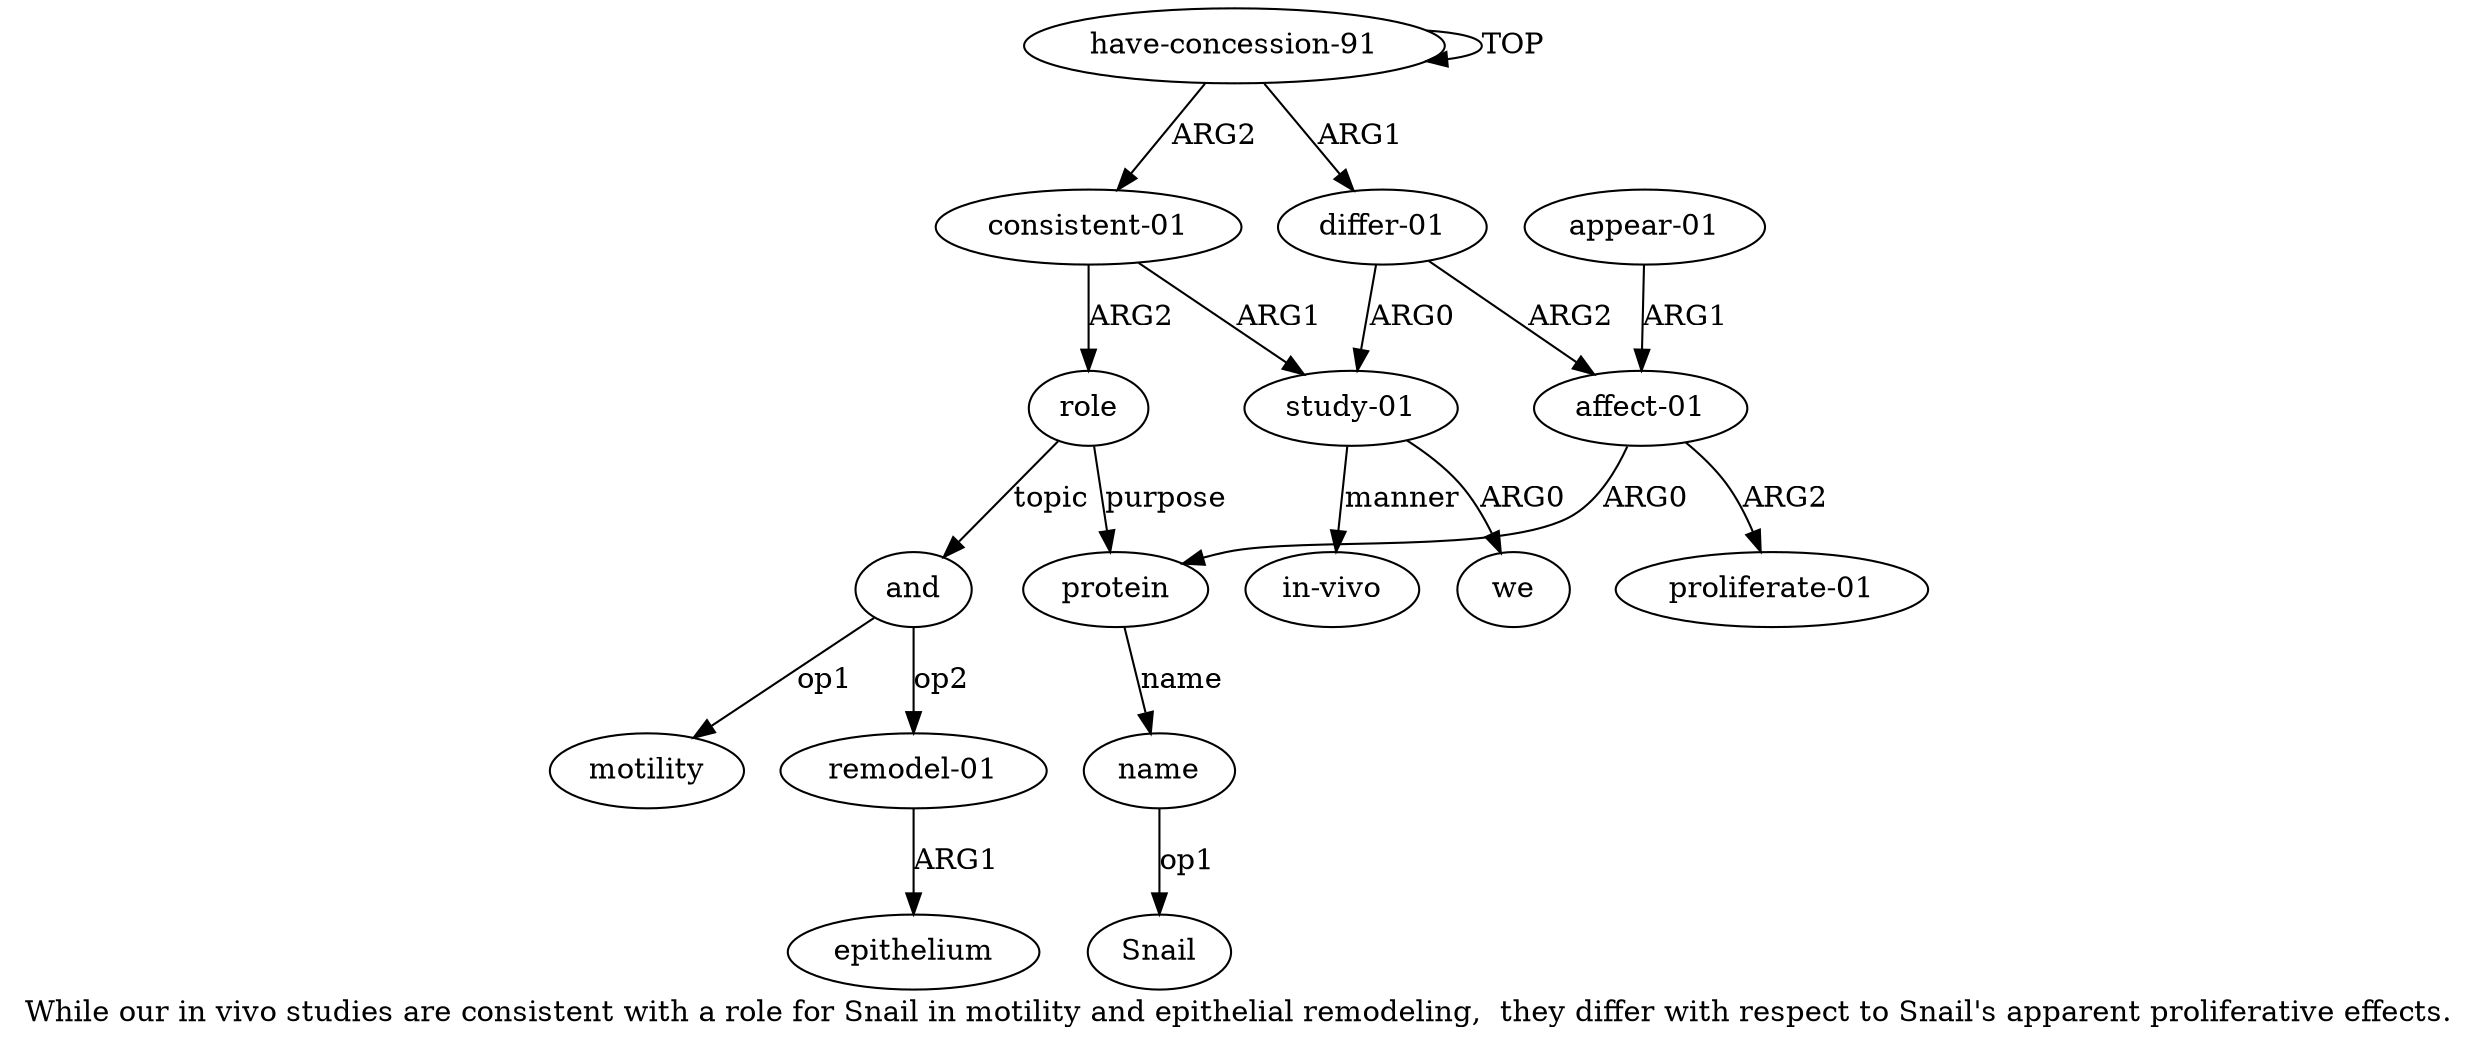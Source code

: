 digraph  {
	graph [label="While our in vivo studies are consistent with a role for Snail in motility and epithelial remodeling,  they differ with respect \
to Snail's apparent proliferative effects."];
	node [label="\N"];
	a15	 [color=black,
		gold_ind=15,
		gold_label=epithelium,
		label=epithelium,
		test_ind=15,
		test_label=epithelium];
	a14	 [color=black,
		gold_ind=14,
		gold_label="remodel-01",
		label="remodel-01",
		test_ind=14,
		test_label="remodel-01"];
	a14 -> a15 [key=0,
	color=black,
	gold_label=ARG1,
	label=ARG1,
	test_label=ARG1];
a11 [color=black,
	gold_ind=11,
	gold_label=role,
	label=role,
	test_ind=11,
	test_label=role];
a12 [color=black,
	gold_ind=12,
	gold_label=and,
	label=and,
	test_ind=12,
	test_label=and];
a11 -> a12 [key=0,
color=black,
gold_label=topic,
label=topic,
test_label=topic];
a3 [color=black,
gold_ind=3,
gold_label=protein,
label=protein,
test_ind=3,
test_label=protein];
a11 -> a3 [key=0,
color=black,
gold_label=purpose,
label=purpose,
test_label=purpose];
a10 [color=black,
gold_ind=10,
gold_label="in-vivo",
label="in-vivo",
test_ind=10,
test_label="in-vivo"];
a13 [color=black,
gold_ind=13,
gold_label=motility,
label=motility,
test_ind=13,
test_label=motility];
a12 -> a14 [key=0,
color=black,
gold_label=op2,
label=op2,
test_label=op2];
a12 -> a13 [key=0,
color=black,
gold_label=op1,
label=op1,
test_label=op1];
"a4 Snail" [color=black,
gold_ind=-1,
gold_label=Snail,
label=Snail,
test_ind=-1,
test_label=Snail];
a1 [color=black,
gold_ind=1,
gold_label="differ-01",
label="differ-01",
test_ind=1,
test_label="differ-01"];
a2 [color=black,
gold_ind=2,
gold_label="affect-01",
label="affect-01",
test_ind=2,
test_label="affect-01"];
a1 -> a2 [key=0,
color=black,
gold_label=ARG2,
label=ARG2,
test_label=ARG2];
a8 [color=black,
gold_ind=8,
gold_label="study-01",
label="study-01",
test_ind=8,
test_label="study-01"];
a1 -> a8 [key=0,
color=black,
gold_label=ARG0,
label=ARG0,
test_label=ARG0];
a0 [color=black,
gold_ind=0,
gold_label="have-concession-91",
label="have-concession-91",
test_ind=0,
test_label="have-concession-91"];
a0 -> a1 [key=0,
color=black,
gold_label=ARG1,
label=ARG1,
test_label=ARG1];
a0 -> a0 [key=0,
color=black,
gold_label=TOP,
label=TOP,
test_label=TOP];
a7 [color=black,
gold_ind=7,
gold_label="consistent-01",
label="consistent-01",
test_ind=7,
test_label="consistent-01"];
a0 -> a7 [key=0,
color=black,
gold_label=ARG2,
label=ARG2,
test_label=ARG2];
a4 [color=black,
gold_ind=4,
gold_label=name,
label=name,
test_ind=4,
test_label=name];
a3 -> a4 [key=0,
color=black,
gold_label=name,
label=name,
test_label=name];
a2 -> a3 [key=0,
color=black,
gold_label=ARG0,
label=ARG0,
test_label=ARG0];
a5 [color=black,
gold_ind=5,
gold_label="proliferate-01",
label="proliferate-01",
test_ind=5,
test_label="proliferate-01"];
a2 -> a5 [key=0,
color=black,
gold_label=ARG2,
label=ARG2,
test_label=ARG2];
a4 -> "a4 Snail" [key=0,
color=black,
gold_label=op1,
label=op1,
test_label=op1];
a7 -> a11 [key=0,
color=black,
gold_label=ARG2,
label=ARG2,
test_label=ARG2];
a7 -> a8 [key=0,
color=black,
gold_label=ARG1,
label=ARG1,
test_label=ARG1];
a6 [color=black,
gold_ind=6,
gold_label="appear-01",
label="appear-01",
test_ind=6,
test_label="appear-01"];
a6 -> a2 [key=0,
color=black,
gold_label=ARG1,
label=ARG1,
test_label=ARG1];
a9 [color=black,
gold_ind=9,
gold_label=we,
label=we,
test_ind=9,
test_label=we];
a8 -> a10 [key=0,
color=black,
gold_label=manner,
label=manner,
test_label=manner];
a8 -> a9 [key=0,
color=black,
gold_label=ARG0,
label=ARG0,
test_label=ARG0];
}
